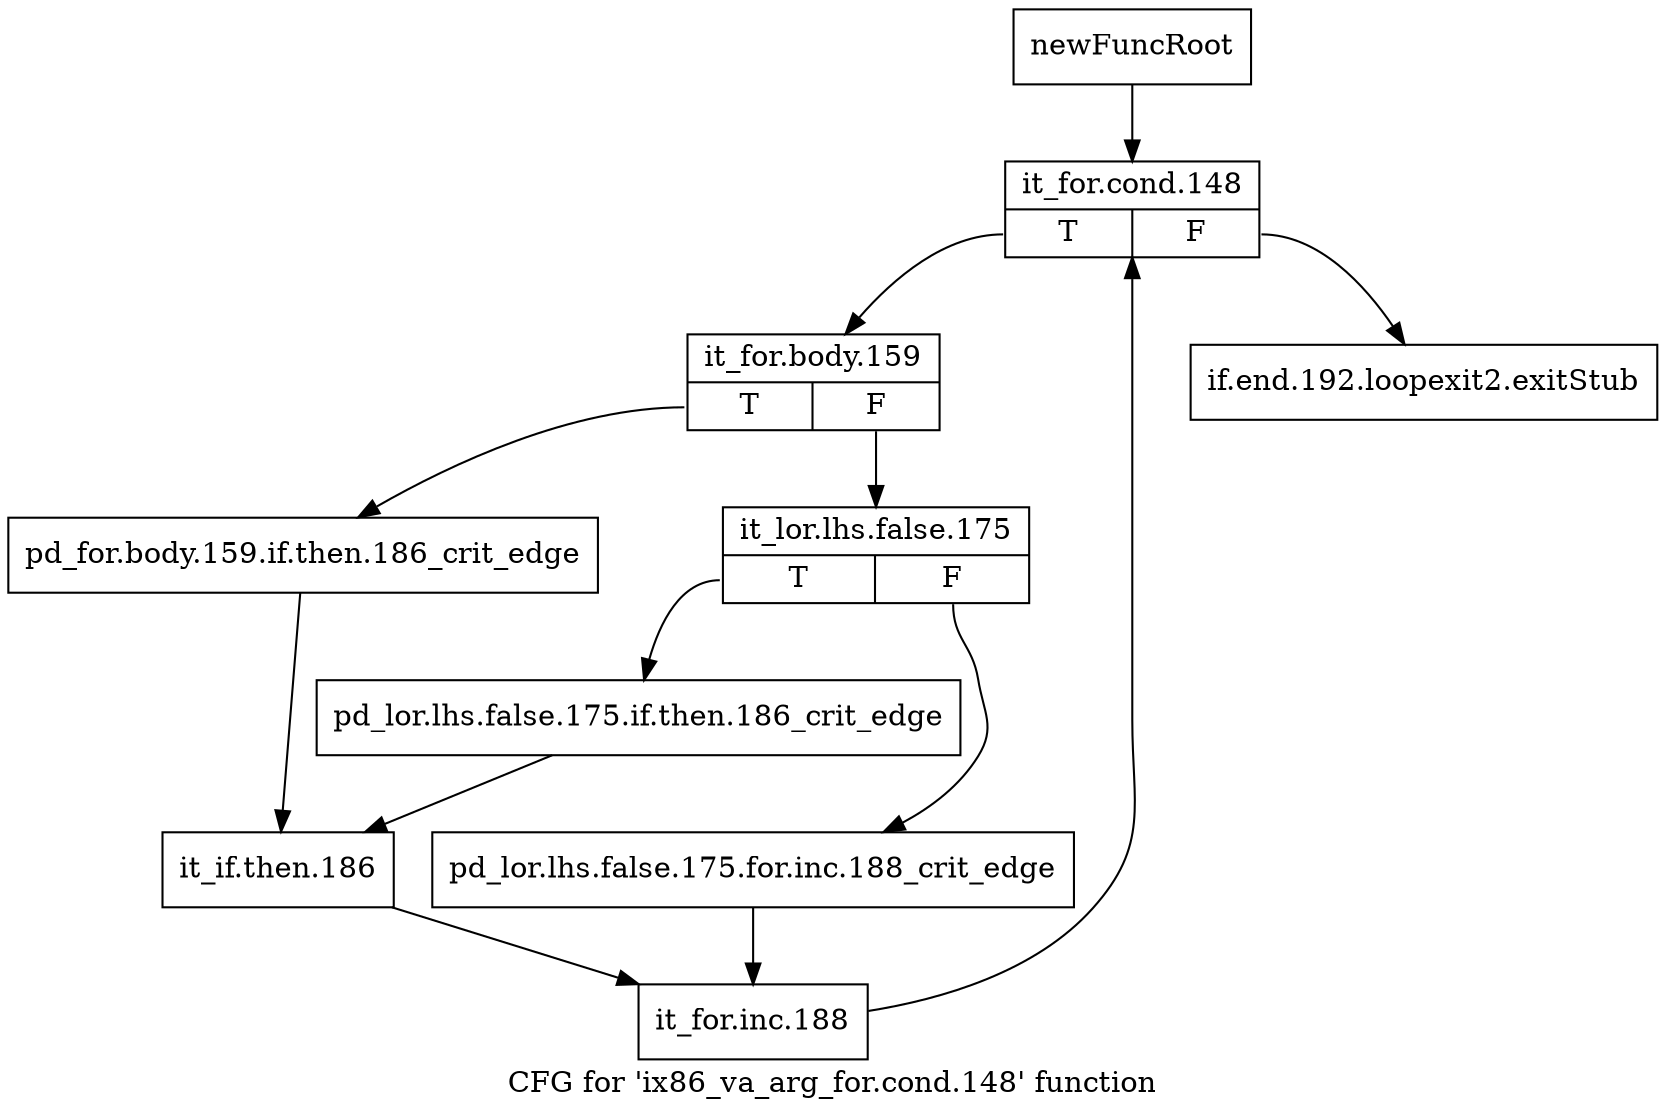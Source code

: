 digraph "CFG for 'ix86_va_arg_for.cond.148' function" {
	label="CFG for 'ix86_va_arg_for.cond.148' function";

	Node0xc6c8c30 [shape=record,label="{newFuncRoot}"];
	Node0xc6c8c30 -> Node0xc6c8cd0;
	Node0xc6c8c80 [shape=record,label="{if.end.192.loopexit2.exitStub}"];
	Node0xc6c8cd0 [shape=record,label="{it_for.cond.148|{<s0>T|<s1>F}}"];
	Node0xc6c8cd0:s0 -> Node0xc6c8d20;
	Node0xc6c8cd0:s1 -> Node0xc6c8c80;
	Node0xc6c8d20 [shape=record,label="{it_for.body.159|{<s0>T|<s1>F}}"];
	Node0xc6c8d20:s0 -> Node0xc6c8e60;
	Node0xc6c8d20:s1 -> Node0xc6c8d70;
	Node0xc6c8d70 [shape=record,label="{it_lor.lhs.false.175|{<s0>T|<s1>F}}"];
	Node0xc6c8d70:s0 -> Node0xc6c8e10;
	Node0xc6c8d70:s1 -> Node0xc6c8dc0;
	Node0xc6c8dc0 [shape=record,label="{pd_lor.lhs.false.175.for.inc.188_crit_edge}"];
	Node0xc6c8dc0 -> Node0xc6c8f00;
	Node0xc6c8e10 [shape=record,label="{pd_lor.lhs.false.175.if.then.186_crit_edge}"];
	Node0xc6c8e10 -> Node0xc6c8eb0;
	Node0xc6c8e60 [shape=record,label="{pd_for.body.159.if.then.186_crit_edge}"];
	Node0xc6c8e60 -> Node0xc6c8eb0;
	Node0xc6c8eb0 [shape=record,label="{it_if.then.186}"];
	Node0xc6c8eb0 -> Node0xc6c8f00;
	Node0xc6c8f00 [shape=record,label="{it_for.inc.188}"];
	Node0xc6c8f00 -> Node0xc6c8cd0;
}
